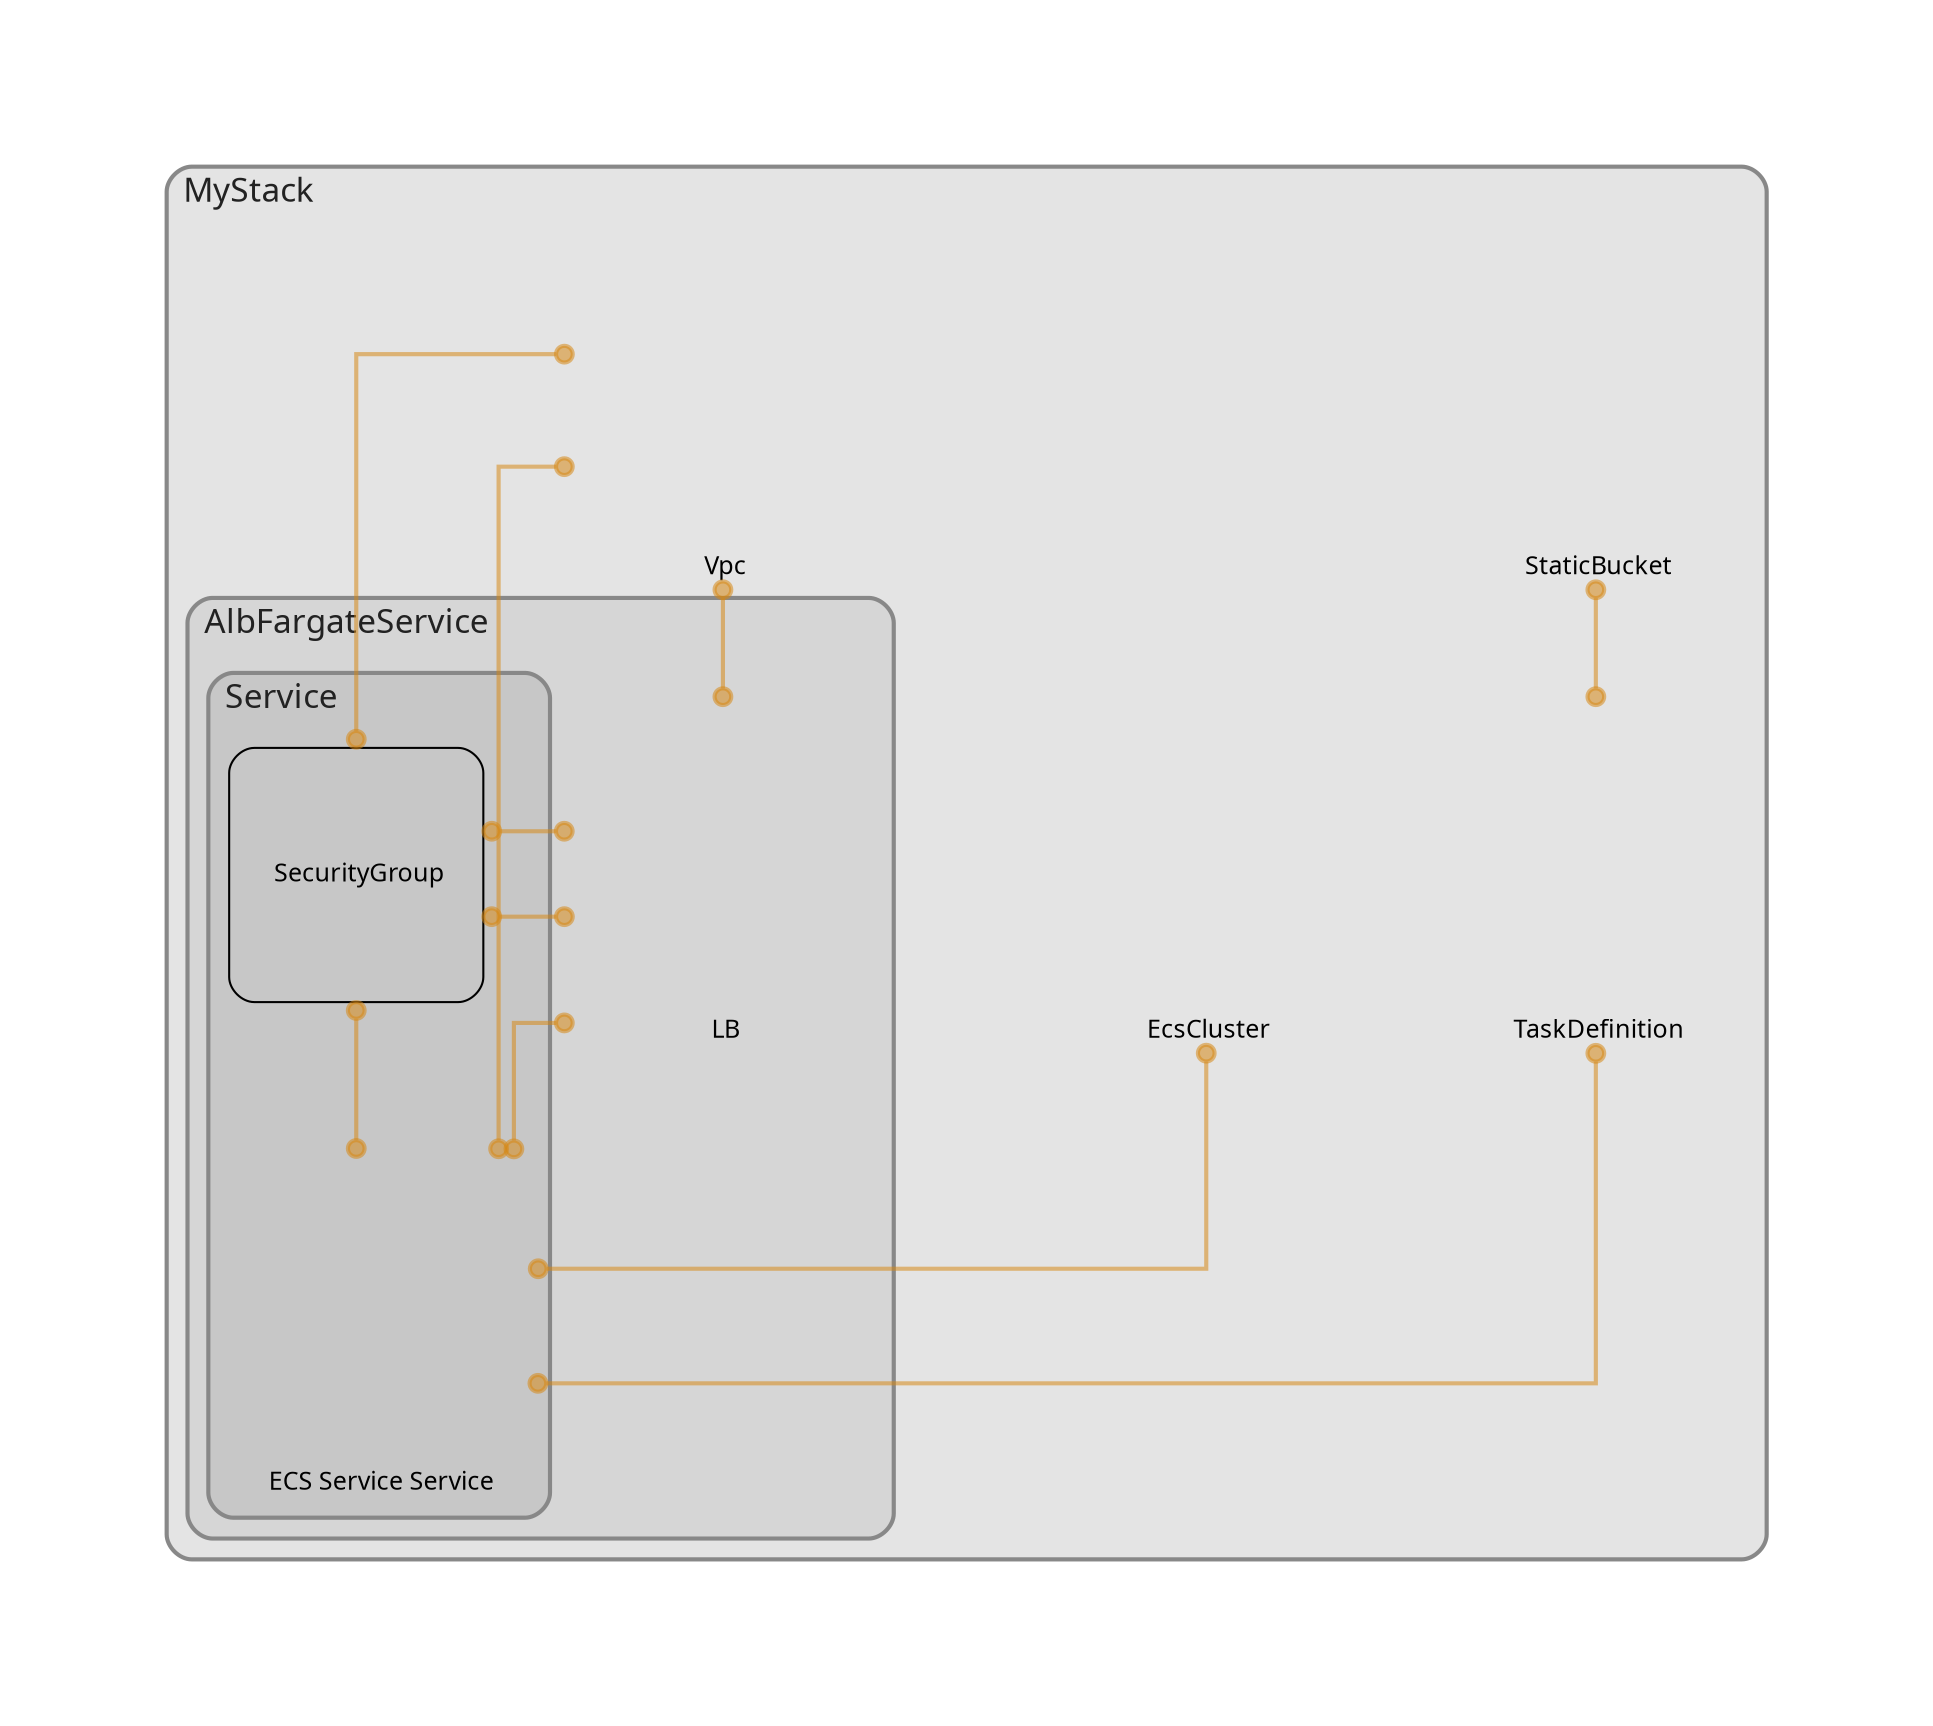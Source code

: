 digraph "Diagram" {
  splines = "ortho";
  pad = "1.0";
  nodesep = "0.60";
  ranksep = "0.75";
  fontname = "Sans-Serif";
  fontsize = "15";
  dpi = "200";
  rankdir = "BT";
  compound = "true";
  fontcolor = "#222222";
  edge [
    color = "#D5871488",
    penwidth = 2,
    arrowhead = "dot",
    arrowtail = "dot",
  ];
  node [
    shape = "box",
    style = "rounded",
    fixedsize = true,
    width = 1.7,
    height = 1.7,
    labelloc = "c",
    imagescale = true,
    fontname = "Sans-Serif",
    fontsize = 8,
    margin = 8,
  ];
  subgraph "MyStack" {
    subgraph "cluster-SubGraph.MyStack" {
      graph [
        label = "MyStack",
        labelloc = "b",
        labeljust = "l",
        margin = "10",
        fontsize = "16",
        penwidth = "2",
        pencolor = "#888888",
        style = "filled,rounded",
        fillcolor = "#e4e4e4",
      ];
      "MyStack/Vpc" [
        label = " Vpc",
        fontsize = 12,
        image = "/home/brian/.npm/_npx/b98735c91b702b55/node_modules/cdk-dia/icons/aws/Service/Arch_Networking-Content/64/Arch_Amazon-Virtual-Private-Cloud_64@5x.png",
        imagescale = "true",
        imagepos = "tc",
        penwidth = "0",
        shape = "node",
        fixedsize = "true",
        labelloc = "b",
        width = 2,
        height = 2.266,
      ];
      "MyStack/StaticBucket" [
        label = " StaticBucket",
        fontsize = 12,
        image = "/home/brian/.npm/_npx/b98735c91b702b55/node_modules/cdk-dia/icons/aws/Service/Arch_Storage/64/Arch_Amazon-S3-Standard_64@5x.png",
        imagescale = "true",
        imagepos = "tc",
        penwidth = "0",
        shape = "node",
        fixedsize = "true",
        labelloc = "b",
        width = 2,
        height = 2.266,
      ];
      "MyStack/EcsCluster" [
        label = " EcsCluster",
        fontsize = 12,
        image = "/home/brian/.npm/_npx/b98735c91b702b55/node_modules/cdk-dia/icons/aws/Service/Arch_Compute/64/Arch_Amazon-Elastic-Container-Service_64@5x.png",
        imagescale = "true",
        imagepos = "tc",
        penwidth = "0",
        shape = "node",
        fixedsize = "true",
        labelloc = "b",
        width = 2,
        height = 2.266,
      ];
      "MyStack/TaskDefinition" [
        label = " TaskDefinition",
        fontsize = 12,
        image = "/home/brian/.npm/_npx/b98735c91b702b55/node_modules/cdk-dia/icons/aws/Resource/Res_Containers/Res_48_Dark/Res_Amazon-Elastic-Container-Service_Task_48_Dark_gen.png",
        imagescale = "true",
        imagepos = "tc",
        penwidth = "0",
        shape = "node",
        fixedsize = "true",
        labelloc = "b",
        width = 2,
        height = 2.266,
      ];
      subgraph "cluster-SubGraph.AlbFargateService" {
        graph [
          label = "AlbFargateService",
          labelloc = "b",
          labeljust = "l",
          margin = "10",
          fontsize = "16",
          penwidth = "2",
          pencolor = "#888888",
          style = "filled,rounded",
          fillcolor = "#d6d6d6",
        ];
        "MyStack/AlbFargateService/LB" [
          label = " LB",
          fontsize = 12,
          image = "/home/brian/.npm/_npx/b98735c91b702b55/node_modules/cdk-dia/icons/aws/Service/Arch_Networking-Content/64/Arch_Elastic-Load-Balancing_64@5x.png",
          imagescale = "true",
          imagepos = "tc",
          penwidth = "0",
          shape = "node",
          fixedsize = "true",
          labelloc = "b",
          width = 2,
          height = 2.266,
        ];
        subgraph "cluster-SubGraph.Service" {
          graph [
            label = "Service",
            labelloc = "b",
            labeljust = "l",
            margin = "10",
            fontsize = "16",
            penwidth = "2",
            pencolor = "#888888",
            style = "filled,rounded",
            fillcolor = "#c7c7c7",
          ];
          "MyStack/AlbFargateService/Service/Service" [
            label = " ECS Service Service",
            fontsize = 12,
            image = "/home/brian/.npm/_npx/b98735c91b702b55/node_modules/cdk-dia/icons/aws/Resource/Res_Containers/Res_48_Dark/Res_Amazon-Elastic-Container-Service_Service_48_Dark_gen.png",
            imagescale = "true",
            imagepos = "tc",
            penwidth = "0",
            shape = "node",
            fixedsize = "true",
            labelloc = "b",
            width = 2,
            height = 2.266,
          ];
          "MyStack/AlbFargateService/Service/SecurityGroup" [
            label = " SecurityGroup",
            fontsize = 12,
          ];
        }
      }
    }
  }
  "MyStack/TaskDefinition" -> "MyStack/StaticBucket" [
    dir = "both",
  ];
  "MyStack/AlbFargateService/LB" -> "MyStack/Vpc" [
    dir = "both",
  ];
  "MyStack/AlbFargateService/LB" -> "MyStack/AlbFargateService/Service/SecurityGroup" [
    dir = "both",
  ];
  "MyStack/AlbFargateService/Service/Service" -> "MyStack/Vpc" [
    dir = "both",
  ];
  "MyStack/AlbFargateService/Service/Service" -> "MyStack/EcsCluster" [
    dir = "both",
  ];
  "MyStack/AlbFargateService/Service/Service" -> "MyStack/TaskDefinition" [
    dir = "both",
  ];
  "MyStack/AlbFargateService/Service/Service" -> "MyStack/AlbFargateService/LB" [
    dir = "both",
  ];
  "MyStack/AlbFargateService/Service/Service" -> "MyStack/AlbFargateService/Service/SecurityGroup" [
    dir = "both",
  ];
  "MyStack/AlbFargateService/Service/SecurityGroup" -> "MyStack/Vpc" [
    dir = "both",
  ];
  "MyStack/AlbFargateService/Service/SecurityGroup" -> "MyStack/AlbFargateService/LB" [
    dir = "both",
  ];
}